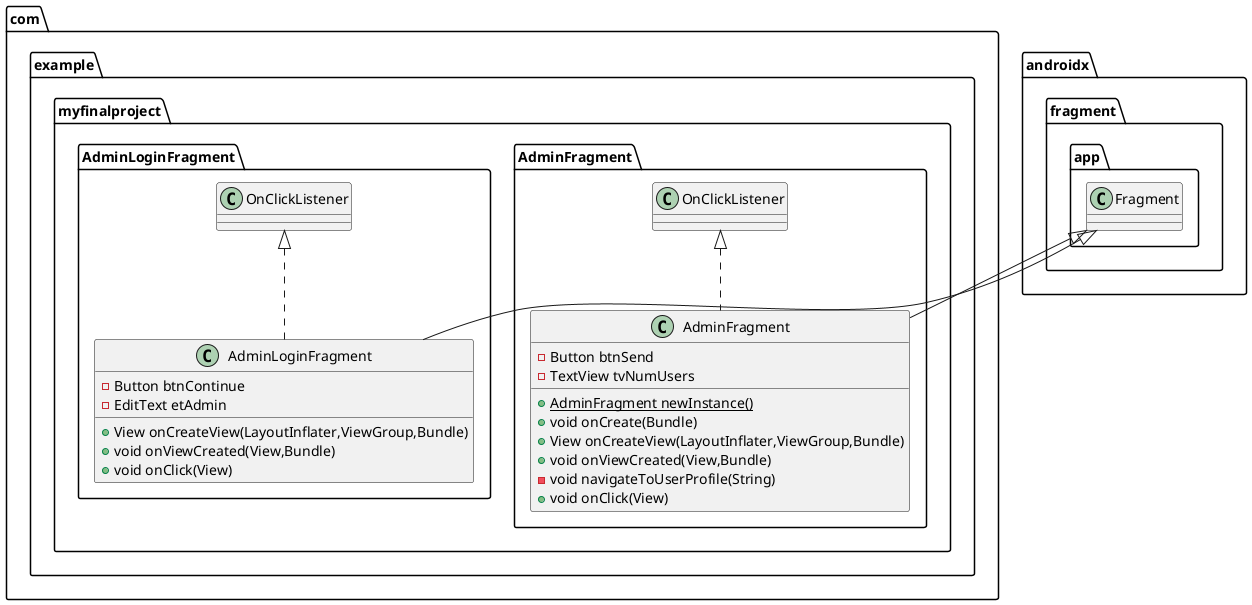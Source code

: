 @startuml
class com.example.myfinalproject.AdminFragment.AdminFragment {
- Button btnSend
- TextView tvNumUsers
+ {static} AdminFragment newInstance()
+ void onCreate(Bundle)
+ View onCreateView(LayoutInflater,ViewGroup,Bundle)
+ void onViewCreated(View,Bundle)
- void navigateToUserProfile(String)
+ void onClick(View)
}


class com.example.myfinalproject.AdminLoginFragment.AdminLoginFragment {
- Button btnContinue
- EditText etAdmin
+ View onCreateView(LayoutInflater,ViewGroup,Bundle)
+ void onViewCreated(View,Bundle)
+ void onClick(View)
}




com.example.myfinalproject.AdminFragment.OnClickListener <|.. com.example.myfinalproject.AdminFragment.AdminFragment
androidx.fragment.app.Fragment <|-- com.example.myfinalproject.AdminFragment.AdminFragment
com.example.myfinalproject.AdminLoginFragment.OnClickListener <|.. com.example.myfinalproject.AdminLoginFragment.AdminLoginFragment
androidx.fragment.app.Fragment <|-- com.example.myfinalproject.AdminLoginFragment.AdminLoginFragment
@enduml